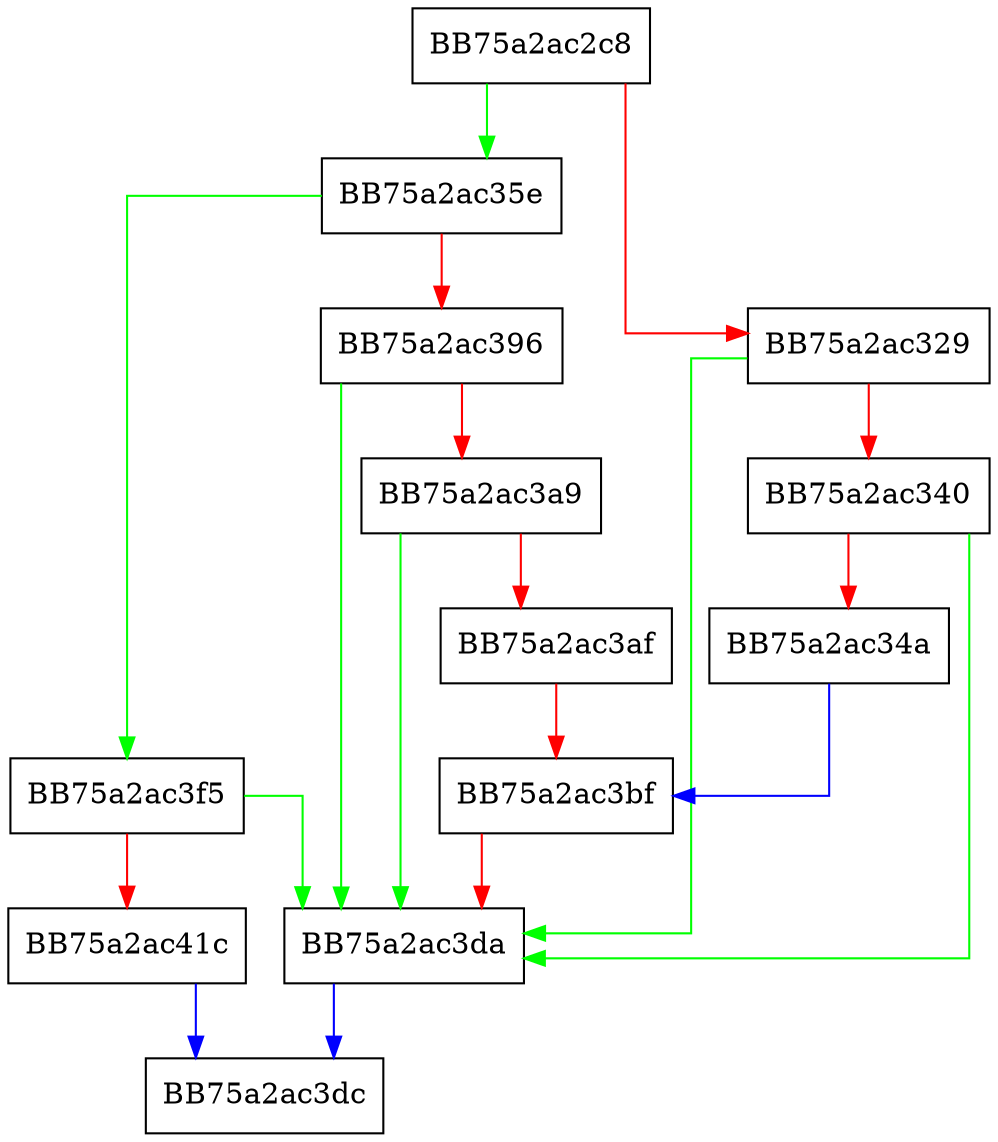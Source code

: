digraph add_filesystem_type {
  node [shape="box"];
  graph [splines=ortho];
  BB75a2ac2c8 -> BB75a2ac35e [color="green"];
  BB75a2ac2c8 -> BB75a2ac329 [color="red"];
  BB75a2ac329 -> BB75a2ac3da [color="green"];
  BB75a2ac329 -> BB75a2ac340 [color="red"];
  BB75a2ac340 -> BB75a2ac3da [color="green"];
  BB75a2ac340 -> BB75a2ac34a [color="red"];
  BB75a2ac34a -> BB75a2ac3bf [color="blue"];
  BB75a2ac35e -> BB75a2ac3f5 [color="green"];
  BB75a2ac35e -> BB75a2ac396 [color="red"];
  BB75a2ac396 -> BB75a2ac3da [color="green"];
  BB75a2ac396 -> BB75a2ac3a9 [color="red"];
  BB75a2ac3a9 -> BB75a2ac3da [color="green"];
  BB75a2ac3a9 -> BB75a2ac3af [color="red"];
  BB75a2ac3af -> BB75a2ac3bf [color="red"];
  BB75a2ac3bf -> BB75a2ac3da [color="red"];
  BB75a2ac3da -> BB75a2ac3dc [color="blue"];
  BB75a2ac3f5 -> BB75a2ac3da [color="green"];
  BB75a2ac3f5 -> BB75a2ac41c [color="red"];
  BB75a2ac41c -> BB75a2ac3dc [color="blue"];
}